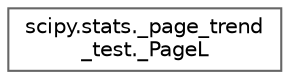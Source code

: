 digraph "Graphical Class Hierarchy"
{
 // LATEX_PDF_SIZE
  bgcolor="transparent";
  edge [fontname=Helvetica,fontsize=10,labelfontname=Helvetica,labelfontsize=10];
  node [fontname=Helvetica,fontsize=10,shape=box,height=0.2,width=0.4];
  rankdir="LR";
  Node0 [id="Node000000",label="scipy.stats._page_trend\l_test._PageL",height=0.2,width=0.4,color="grey40", fillcolor="white", style="filled",URL="$d8/d1e/classscipy_1_1stats_1_1__page__trend__test_1_1__PageL.html",tooltip=" "];
}
